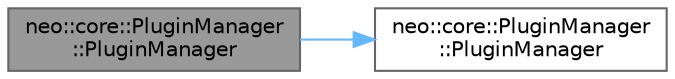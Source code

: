 digraph "neo::core::PluginManager::PluginManager"
{
 // LATEX_PDF_SIZE
  bgcolor="transparent";
  edge [fontname=Helvetica,fontsize=10,labelfontname=Helvetica,labelfontsize=10];
  node [fontname=Helvetica,fontsize=10,shape=box,height=0.2,width=0.4];
  rankdir="LR";
  Node1 [id="Node000001",label="neo::core::PluginManager\l::PluginManager",height=0.2,width=0.4,color="gray40", fillcolor="grey60", style="filled", fontcolor="black",tooltip=" "];
  Node1 -> Node2 [id="edge1_Node000001_Node000002",color="steelblue1",style="solid",tooltip=" "];
  Node2 [id="Node000002",label="neo::core::PluginManager\l::PluginManager",height=0.2,width=0.4,color="grey40", fillcolor="white", style="filled",URL="$classneo_1_1core_1_1_plugin_manager.html#adc90588915372a83bd95609f21ef475a",tooltip=" "];
}
